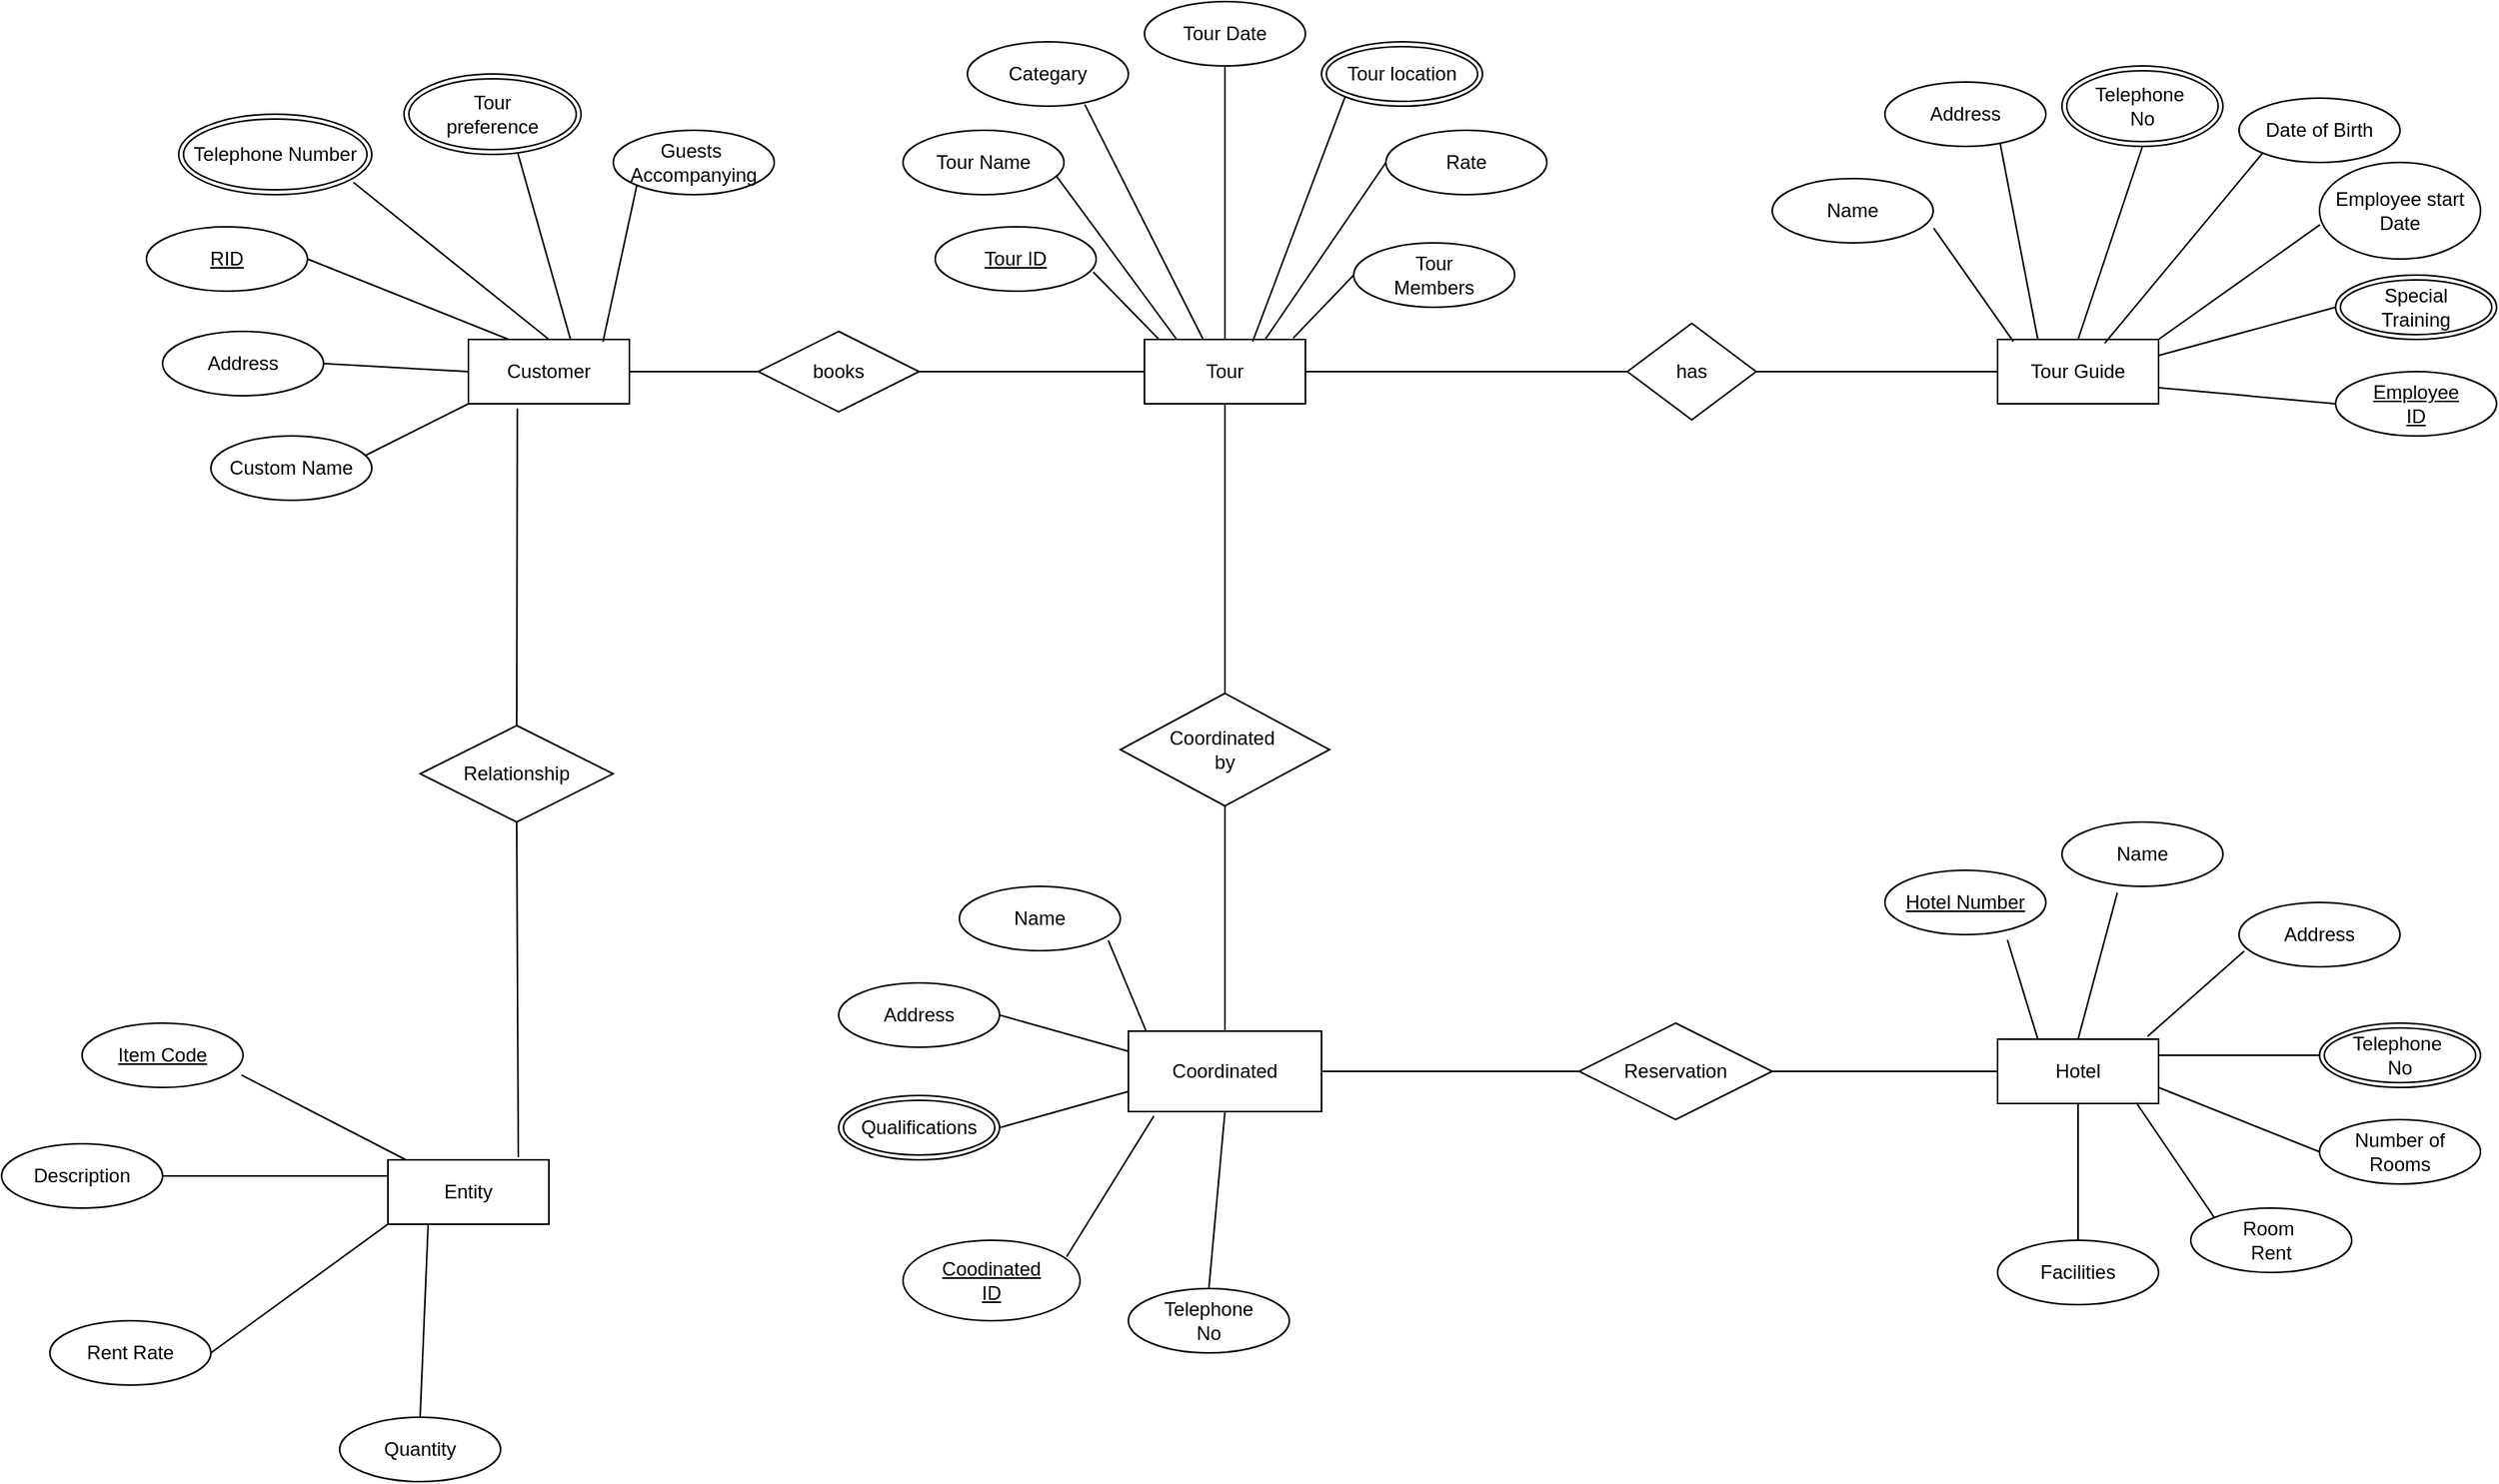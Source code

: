   <mxfile version="21.5.1" type="device">
  <diagram name="Page-1" id="h5PunXjZaPNg4EWJ0orw">
    <mxGraphModel dx="1493" dy="1028" grid="1" gridSize="10" guides="1" tooltips="1" connect="1" arrows="1" fold="1" page="0" pageScale="1" pageWidth="850" pageHeight="1100" math="0" shadow="0">
      <root>
        <mxCell id="0" />
        <mxCell id="1" parent="0" />
        <mxCell id="2hTF833SGySal_HpmzoN-1" value="Customer" style="whiteSpace=wrap;html=1;align=center;" vertex="1" parent="1">
          <mxGeometry x="160" y="190" width="100" height="40" as="geometry" />
        </mxCell>
        <mxCell id="2hTF833SGySal_HpmzoN-11" value="" style="endArrow=none;html=1;rounded=0;entryX=0.5;entryY=0;entryDx=0;entryDy=0;exitX=0.905;exitY=0.848;exitDx=0;exitDy=0;exitPerimeter=0;" edge="1" parent="1" source="2hTF833SGySal_HpmzoN-130" target="2hTF833SGySal_HpmzoN-1">
          <mxGeometry relative="1" as="geometry">
            <mxPoint x="100" y="100" as="sourcePoint" />
            <mxPoint x="480" y="310" as="targetPoint" />
          </mxGeometry>
        </mxCell>
        <mxCell id="2hTF833SGySal_HpmzoN-12" value="" style="endArrow=none;html=1;rounded=0;exitX=1;exitY=0.5;exitDx=0;exitDy=0;entryX=0;entryY=0.5;entryDx=0;entryDy=0;" edge="1" parent="1" source="2hTF833SGySal_HpmzoN-53" target="2hTF833SGySal_HpmzoN-1">
          <mxGeometry relative="1" as="geometry">
            <mxPoint x="102.7" y="206.92" as="sourcePoint" />
            <mxPoint x="310" y="350" as="targetPoint" />
          </mxGeometry>
        </mxCell>
        <mxCell id="2hTF833SGySal_HpmzoN-13" value="" style="endArrow=none;html=1;rounded=0;exitX=1;exitY=0.5;exitDx=0;exitDy=0;entryX=0.25;entryY=0;entryDx=0;entryDy=0;" edge="1" parent="1" source="2hTF833SGySal_HpmzoN-55" target="2hTF833SGySal_HpmzoN-1">
          <mxGeometry relative="1" as="geometry">
            <mxPoint x="110.0" y="150" as="sourcePoint" />
            <mxPoint x="480" y="310" as="targetPoint" />
          </mxGeometry>
        </mxCell>
        <mxCell id="2hTF833SGySal_HpmzoN-14" value="" style="endArrow=none;html=1;rounded=0;entryX=0;entryY=1;entryDx=0;entryDy=0;exitX=0.945;exitY=0.322;exitDx=0;exitDy=0;exitPerimeter=0;" edge="1" parent="1" source="2hTF833SGySal_HpmzoN-54" target="2hTF833SGySal_HpmzoN-1">
          <mxGeometry relative="1" as="geometry">
            <mxPoint x="100" y="260" as="sourcePoint" />
            <mxPoint x="480" y="310" as="targetPoint" />
          </mxGeometry>
        </mxCell>
        <mxCell id="2hTF833SGySal_HpmzoN-16" value="" style="endArrow=none;html=1;rounded=0;entryX=0.636;entryY=0.014;entryDx=0;entryDy=0;entryPerimeter=0;exitX=0.638;exitY=0.948;exitDx=0;exitDy=0;exitPerimeter=0;" edge="1" parent="1" source="2hTF833SGySal_HpmzoN-129" target="2hTF833SGySal_HpmzoN-1">
          <mxGeometry relative="1" as="geometry">
            <mxPoint x="190" y="80" as="sourcePoint" />
            <mxPoint x="420" y="390" as="targetPoint" />
          </mxGeometry>
        </mxCell>
        <mxCell id="2hTF833SGySal_HpmzoN-17" value="Guests&amp;nbsp;&lt;br&gt;Accompanying" style="ellipse;whiteSpace=wrap;html=1;align=center;" vertex="1" parent="1">
          <mxGeometry x="250" y="60" width="100" height="40" as="geometry" />
        </mxCell>
        <mxCell id="2hTF833SGySal_HpmzoN-18" value="" style="endArrow=none;html=1;rounded=0;exitX=0.836;exitY=0.036;exitDx=0;exitDy=0;exitPerimeter=0;entryX=0;entryY=1;entryDx=0;entryDy=0;" edge="1" parent="1" source="2hTF833SGySal_HpmzoN-1" target="2hTF833SGySal_HpmzoN-17">
          <mxGeometry relative="1" as="geometry">
            <mxPoint x="280" y="220" as="sourcePoint" />
            <mxPoint x="440" y="220" as="targetPoint" />
          </mxGeometry>
        </mxCell>
        <mxCell id="2hTF833SGySal_HpmzoN-19" value="books" style="shape=rhombus;perimeter=rhombusPerimeter;whiteSpace=wrap;html=1;align=center;" vertex="1" parent="1">
          <mxGeometry x="340" y="185" width="100" height="50" as="geometry" />
        </mxCell>
        <mxCell id="2hTF833SGySal_HpmzoN-21" value="" style="endArrow=none;html=1;rounded=0;exitX=1;exitY=0.5;exitDx=0;exitDy=0;" edge="1" parent="1" source="2hTF833SGySal_HpmzoN-1" target="2hTF833SGySal_HpmzoN-19">
          <mxGeometry relative="1" as="geometry">
            <mxPoint x="320" y="310" as="sourcePoint" />
            <mxPoint x="480" y="310" as="targetPoint" />
          </mxGeometry>
        </mxCell>
        <mxCell id="2hTF833SGySal_HpmzoN-22" value="Tour" style="whiteSpace=wrap;html=1;align=center;" vertex="1" parent="1">
          <mxGeometry x="580" y="190" width="100" height="40" as="geometry" />
        </mxCell>
        <mxCell id="2hTF833SGySal_HpmzoN-23" value="" style="endArrow=none;html=1;rounded=0;exitX=1;exitY=0.5;exitDx=0;exitDy=0;entryX=0;entryY=0.5;entryDx=0;entryDy=0;" edge="1" parent="1" source="2hTF833SGySal_HpmzoN-19" target="2hTF833SGySal_HpmzoN-22">
          <mxGeometry relative="1" as="geometry">
            <mxPoint x="410" y="310" as="sourcePoint" />
            <mxPoint x="550" y="260" as="targetPoint" />
          </mxGeometry>
        </mxCell>
        <mxCell id="2hTF833SGySal_HpmzoN-38" value="has" style="shape=rhombus;perimeter=rhombusPerimeter;whiteSpace=wrap;html=1;align=center;" vertex="1" parent="1">
          <mxGeometry x="880" y="180" width="80" height="60" as="geometry" />
        </mxCell>
        <mxCell id="2hTF833SGySal_HpmzoN-39" value="" style="endArrow=none;html=1;rounded=0;entryX=0;entryY=0.5;entryDx=0;entryDy=0;exitX=1;exitY=0.5;exitDx=0;exitDy=0;" edge="1" parent="1" source="2hTF833SGySal_HpmzoN-22" target="2hTF833SGySal_HpmzoN-38">
          <mxGeometry relative="1" as="geometry">
            <mxPoint x="700" y="260" as="sourcePoint" />
            <mxPoint x="570" y="420" as="targetPoint" />
          </mxGeometry>
        </mxCell>
        <mxCell id="2hTF833SGySal_HpmzoN-40" value="Tour Guide" style="whiteSpace=wrap;html=1;align=center;" vertex="1" parent="1">
          <mxGeometry x="1110" y="190" width="100" height="40" as="geometry" />
        </mxCell>
        <mxCell id="2hTF833SGySal_HpmzoN-41" value="" style="endArrow=none;html=1;rounded=0;exitX=1;exitY=0.5;exitDx=0;exitDy=0;entryX=0;entryY=0.5;entryDx=0;entryDy=0;" edge="1" parent="1" source="2hTF833SGySal_HpmzoN-38" target="2hTF833SGySal_HpmzoN-40">
          <mxGeometry relative="1" as="geometry">
            <mxPoint x="310" y="390" as="sourcePoint" />
            <mxPoint x="470" y="390" as="targetPoint" />
          </mxGeometry>
        </mxCell>
        <mxCell id="2hTF833SGySal_HpmzoN-42" value="" style="endArrow=none;html=1;rounded=0;exitX=0.003;exitY=0.645;exitDx=0;exitDy=0;entryX=1;entryY=0;entryDx=0;entryDy=0;exitPerimeter=0;" edge="1" parent="1" source="2hTF833SGySal_HpmzoN-63" target="2hTF833SGySal_HpmzoN-40">
          <mxGeometry relative="1" as="geometry">
            <mxPoint x="1305.0" y="125" as="sourcePoint" />
            <mxPoint x="1140" y="290" as="targetPoint" />
          </mxGeometry>
        </mxCell>
        <mxCell id="2hTF833SGySal_HpmzoN-43" value="" style="endArrow=none;html=1;rounded=0;exitX=0;exitY=1;exitDx=0;exitDy=0;entryX=0.666;entryY=0.059;entryDx=0;entryDy=0;entryPerimeter=0;" edge="1" parent="1" source="2hTF833SGySal_HpmzoN-64" target="2hTF833SGySal_HpmzoN-40">
          <mxGeometry relative="1" as="geometry">
            <mxPoint x="1267.2" y="77.64" as="sourcePoint" />
            <mxPoint x="1140" y="290" as="targetPoint" />
          </mxGeometry>
        </mxCell>
        <mxCell id="2hTF833SGySal_HpmzoN-44" value="" style="endArrow=none;html=1;rounded=0;exitX=0.5;exitY=1;exitDx=0;exitDy=0;entryX=0.5;entryY=0;entryDx=0;entryDy=0;" edge="1" parent="1" source="2hTF833SGySal_HpmzoN-65" target="2hTF833SGySal_HpmzoN-40">
          <mxGeometry relative="1" as="geometry">
            <mxPoint x="1191.4" y="61.84" as="sourcePoint" />
            <mxPoint x="1140" y="290" as="targetPoint" />
          </mxGeometry>
        </mxCell>
        <mxCell id="2hTF833SGySal_HpmzoN-45" value="" style="endArrow=none;html=1;rounded=0;exitX=0.714;exitY=0.928;exitDx=0;exitDy=0;exitPerimeter=0;entryX=0.25;entryY=0;entryDx=0;entryDy=0;" edge="1" parent="1" source="2hTF833SGySal_HpmzoN-66" target="2hTF833SGySal_HpmzoN-40">
          <mxGeometry relative="1" as="geometry">
            <mxPoint x="1112.4" y="73.44" as="sourcePoint" />
            <mxPoint x="1140" y="290" as="targetPoint" />
          </mxGeometry>
        </mxCell>
        <mxCell id="2hTF833SGySal_HpmzoN-46" value="" style="endArrow=none;html=1;rounded=0;exitX=1.003;exitY=0.77;exitDx=0;exitDy=0;entryX=0.098;entryY=0.033;entryDx=0;entryDy=0;entryPerimeter=0;exitPerimeter=0;" edge="1" parent="1" source="2hTF833SGySal_HpmzoN-67" target="2hTF833SGySal_HpmzoN-40">
          <mxGeometry relative="1" as="geometry">
            <mxPoint x="1075.168" y="114.217" as="sourcePoint" />
            <mxPoint x="1140" y="290" as="targetPoint" />
          </mxGeometry>
        </mxCell>
        <mxCell id="2hTF833SGySal_HpmzoN-47" value="" style="endArrow=none;html=1;rounded=0;exitX=0;exitY=0.5;exitDx=0;exitDy=0;entryX=1;entryY=0.75;entryDx=0;entryDy=0;" edge="1" parent="1" source="2hTF833SGySal_HpmzoN-69" target="2hTF833SGySal_HpmzoN-40">
          <mxGeometry relative="1" as="geometry">
            <mxPoint x="1290" y="230" as="sourcePoint" />
            <mxPoint x="1140" y="290" as="targetPoint" />
          </mxGeometry>
        </mxCell>
        <mxCell id="2hTF833SGySal_HpmzoN-48" value="" style="endArrow=none;html=1;rounded=0;exitX=0;exitY=0.5;exitDx=0;exitDy=0;entryX=1;entryY=0.25;entryDx=0;entryDy=0;" edge="1" parent="1" source="2hTF833SGySal_HpmzoN-62" target="2hTF833SGySal_HpmzoN-40">
          <mxGeometry relative="1" as="geometry">
            <mxPoint x="1300.0" y="180" as="sourcePoint" />
            <mxPoint x="1140" y="290" as="targetPoint" />
          </mxGeometry>
        </mxCell>
        <mxCell id="2hTF833SGySal_HpmzoN-53" value="Address" style="ellipse;whiteSpace=wrap;html=1;align=center;" vertex="1" parent="1">
          <mxGeometry x="-30" y="185" width="100" height="40" as="geometry" />
        </mxCell>
        <mxCell id="2hTF833SGySal_HpmzoN-54" value="Custom Name" style="ellipse;whiteSpace=wrap;html=1;align=center;" vertex="1" parent="1">
          <mxGeometry y="250" width="100" height="40" as="geometry" />
        </mxCell>
        <mxCell id="2hTF833SGySal_HpmzoN-55" value="&lt;u&gt;RID&lt;/u&gt;" style="ellipse;whiteSpace=wrap;html=1;align=center;fontStyle=4;" vertex="1" parent="1">
          <mxGeometry x="-40" y="120" width="100" height="40" as="geometry" />
        </mxCell>
        <mxCell id="2hTF833SGySal_HpmzoN-56" value="Tour Name" style="ellipse;whiteSpace=wrap;html=1;align=center;" vertex="1" parent="1">
          <mxGeometry x="430" y="60" width="100" height="40" as="geometry" />
        </mxCell>
        <mxCell id="2hTF833SGySal_HpmzoN-59" value="Tour Date" style="ellipse;whiteSpace=wrap;html=1;align=center;" vertex="1" parent="1">
          <mxGeometry x="580" y="-20" width="100" height="40" as="geometry" />
        </mxCell>
        <mxCell id="2hTF833SGySal_HpmzoN-60" value="Categary" style="ellipse;whiteSpace=wrap;html=1;align=center;" vertex="1" parent="1">
          <mxGeometry x="470" y="5" width="100" height="40" as="geometry" />
        </mxCell>
        <mxCell id="2hTF833SGySal_HpmzoN-61" value="Tour ID" style="ellipse;whiteSpace=wrap;html=1;align=center;fontStyle=4;" vertex="1" parent="1">
          <mxGeometry x="450" y="120" width="100" height="40" as="geometry" />
        </mxCell>
        <mxCell id="2hTF833SGySal_HpmzoN-62" value="Special&lt;br&gt;Training" style="ellipse;shape=doubleEllipse;margin=3;whiteSpace=wrap;html=1;align=center;" vertex="1" parent="1">
          <mxGeometry x="1320" y="150" width="100" height="40" as="geometry" />
        </mxCell>
        <mxCell id="2hTF833SGySal_HpmzoN-63" value="Employee start&lt;br&gt;Date" style="ellipse;whiteSpace=wrap;html=1;align=center;" vertex="1" parent="1">
          <mxGeometry x="1310" y="80" width="100" height="60" as="geometry" />
        </mxCell>
        <mxCell id="2hTF833SGySal_HpmzoN-64" value="Date of Birth" style="ellipse;whiteSpace=wrap;html=1;align=center;" vertex="1" parent="1">
          <mxGeometry x="1260" y="40" width="100" height="40" as="geometry" />
        </mxCell>
        <mxCell id="2hTF833SGySal_HpmzoN-65" value="Telephone&amp;nbsp;&lt;br&gt;No" style="ellipse;shape=doubleEllipse;margin=3;whiteSpace=wrap;html=1;align=center;" vertex="1" parent="1">
          <mxGeometry x="1150" y="20" width="100" height="50" as="geometry" />
        </mxCell>
        <mxCell id="2hTF833SGySal_HpmzoN-66" value="Address" style="ellipse;whiteSpace=wrap;html=1;align=center;" vertex="1" parent="1">
          <mxGeometry x="1040" y="30" width="100" height="40" as="geometry" />
        </mxCell>
        <mxCell id="2hTF833SGySal_HpmzoN-67" value="Name" style="ellipse;whiteSpace=wrap;html=1;align=center;" vertex="1" parent="1">
          <mxGeometry x="970" y="90" width="100" height="40" as="geometry" />
        </mxCell>
        <mxCell id="2hTF833SGySal_HpmzoN-69" value="Employee&lt;br&gt;ID" style="ellipse;whiteSpace=wrap;html=1;align=center;fontStyle=4;" vertex="1" parent="1">
          <mxGeometry x="1320" y="210" width="100" height="40" as="geometry" />
        </mxCell>
        <mxCell id="2hTF833SGySal_HpmzoN-70" value="Rate" style="ellipse;whiteSpace=wrap;html=1;align=center;" vertex="1" parent="1">
          <mxGeometry x="730" y="60" width="100" height="40" as="geometry" />
        </mxCell>
        <mxCell id="2hTF833SGySal_HpmzoN-71" value="Tour location" style="ellipse;shape=doubleEllipse;margin=3;whiteSpace=wrap;html=1;align=center;" vertex="1" parent="1">
          <mxGeometry x="690" y="5" width="100" height="40" as="geometry" />
        </mxCell>
        <mxCell id="2hTF833SGySal_HpmzoN-72" value="Tour&lt;br&gt;Members" style="ellipse;whiteSpace=wrap;html=1;align=center;" vertex="1" parent="1">
          <mxGeometry x="710" y="130" width="100" height="40" as="geometry" />
        </mxCell>
        <mxCell id="2hTF833SGySal_HpmzoN-73" value="" style="endArrow=none;html=1;rounded=0;entryX=0.672;entryY=0.033;entryDx=0;entryDy=0;entryPerimeter=0;exitX=0;exitY=1;exitDx=0;exitDy=0;" edge="1" parent="1" source="2hTF833SGySal_HpmzoN-71" target="2hTF833SGySal_HpmzoN-22">
          <mxGeometry relative="1" as="geometry">
            <mxPoint x="690" y="60" as="sourcePoint" />
            <mxPoint x="770" y="240" as="targetPoint" />
          </mxGeometry>
        </mxCell>
        <mxCell id="2hTF833SGySal_HpmzoN-74" value="" style="endArrow=none;html=1;rounded=0;exitX=0.5;exitY=1;exitDx=0;exitDy=0;entryX=0.5;entryY=0;entryDx=0;entryDy=0;" edge="1" parent="1" source="2hTF833SGySal_HpmzoN-59" target="2hTF833SGySal_HpmzoN-22">
          <mxGeometry relative="1" as="geometry">
            <mxPoint x="610" y="240" as="sourcePoint" />
            <mxPoint x="630" y="180" as="targetPoint" />
          </mxGeometry>
        </mxCell>
        <mxCell id="2hTF833SGySal_HpmzoN-75" value="" style="endArrow=none;html=1;rounded=0;exitX=0.729;exitY=0.974;exitDx=0;exitDy=0;exitPerimeter=0;entryX=0.366;entryY=0.007;entryDx=0;entryDy=0;entryPerimeter=0;" edge="1" parent="1" source="2hTF833SGySal_HpmzoN-60" target="2hTF833SGySal_HpmzoN-22">
          <mxGeometry relative="1" as="geometry">
            <mxPoint x="610" y="240" as="sourcePoint" />
            <mxPoint x="770" y="240" as="targetPoint" />
          </mxGeometry>
        </mxCell>
        <mxCell id="2hTF833SGySal_HpmzoN-76" value="" style="endArrow=none;html=1;rounded=0;exitX=0.951;exitY=0.704;exitDx=0;exitDy=0;exitPerimeter=0;" edge="1" parent="1" source="2hTF833SGySal_HpmzoN-56">
          <mxGeometry relative="1" as="geometry">
            <mxPoint x="610" y="240" as="sourcePoint" />
            <mxPoint x="600" y="190" as="targetPoint" />
          </mxGeometry>
        </mxCell>
        <mxCell id="2hTF833SGySal_HpmzoN-77" value="" style="endArrow=none;html=1;rounded=0;exitX=0.982;exitY=0.704;exitDx=0;exitDy=0;exitPerimeter=0;entryX=0.093;entryY=0.007;entryDx=0;entryDy=0;entryPerimeter=0;" edge="1" parent="1" source="2hTF833SGySal_HpmzoN-61" target="2hTF833SGySal_HpmzoN-22">
          <mxGeometry relative="1" as="geometry">
            <mxPoint x="610" y="240" as="sourcePoint" />
            <mxPoint x="770" y="240" as="targetPoint" />
          </mxGeometry>
        </mxCell>
        <mxCell id="2hTF833SGySal_HpmzoN-78" value="" style="endArrow=none;html=1;rounded=0;exitX=0;exitY=0.5;exitDx=0;exitDy=0;entryX=0.924;entryY=-0.02;entryDx=0;entryDy=0;entryPerimeter=0;" edge="1" parent="1" source="2hTF833SGySal_HpmzoN-72" target="2hTF833SGySal_HpmzoN-22">
          <mxGeometry relative="1" as="geometry">
            <mxPoint x="700" y="160" as="sourcePoint" />
            <mxPoint x="770" y="240" as="targetPoint" />
          </mxGeometry>
        </mxCell>
        <mxCell id="2hTF833SGySal_HpmzoN-79" value="" style="endArrow=none;html=1;rounded=0;exitX=0;exitY=0.5;exitDx=0;exitDy=0;entryX=0.75;entryY=0;entryDx=0;entryDy=0;" edge="1" parent="1" source="2hTF833SGySal_HpmzoN-70" target="2hTF833SGySal_HpmzoN-22">
          <mxGeometry relative="1" as="geometry">
            <mxPoint x="610" y="240" as="sourcePoint" />
            <mxPoint x="770" y="240" as="targetPoint" />
          </mxGeometry>
        </mxCell>
        <mxCell id="2hTF833SGySal_HpmzoN-80" value="Coordinated&amp;nbsp;&lt;br&gt;by" style="shape=rhombus;perimeter=rhombusPerimeter;whiteSpace=wrap;html=1;align=center;" vertex="1" parent="1">
          <mxGeometry x="565" y="410" width="130" height="70" as="geometry" />
        </mxCell>
        <mxCell id="2hTF833SGySal_HpmzoN-81" value="" style="endArrow=none;html=1;rounded=0;exitX=0.5;exitY=1;exitDx=0;exitDy=0;entryX=0.5;entryY=0;entryDx=0;entryDy=0;" edge="1" parent="1" source="2hTF833SGySal_HpmzoN-22" target="2hTF833SGySal_HpmzoN-80">
          <mxGeometry relative="1" as="geometry">
            <mxPoint x="610" y="340" as="sourcePoint" />
            <mxPoint x="770" y="340" as="targetPoint" />
          </mxGeometry>
        </mxCell>
        <mxCell id="2hTF833SGySal_HpmzoN-82" value="Coordinated" style="whiteSpace=wrap;html=1;align=center;" vertex="1" parent="1">
          <mxGeometry x="570" y="620" width="120" height="50" as="geometry" />
        </mxCell>
        <mxCell id="2hTF833SGySal_HpmzoN-84" value="" style="endArrow=none;html=1;rounded=0;exitX=0.5;exitY=1;exitDx=0;exitDy=0;entryX=0.5;entryY=0;entryDx=0;entryDy=0;" edge="1" parent="1" source="2hTF833SGySal_HpmzoN-80" target="2hTF833SGySal_HpmzoN-82">
          <mxGeometry relative="1" as="geometry">
            <mxPoint x="630" y="490" as="sourcePoint" />
            <mxPoint x="770" y="760" as="targetPoint" />
          </mxGeometry>
        </mxCell>
        <mxCell id="2hTF833SGySal_HpmzoN-86" value="Address" style="ellipse;whiteSpace=wrap;html=1;align=center;" vertex="1" parent="1">
          <mxGeometry x="390" y="590" width="100" height="40" as="geometry" />
        </mxCell>
        <mxCell id="2hTF833SGySal_HpmzoN-87" value="Name" style="ellipse;whiteSpace=wrap;html=1;align=center;" vertex="1" parent="1">
          <mxGeometry x="465" y="530" width="100" height="40" as="geometry" />
        </mxCell>
        <mxCell id="2hTF833SGySal_HpmzoN-88" value="Coodinated &lt;br&gt;ID" style="ellipse;whiteSpace=wrap;html=1;align=center;fontStyle=4;" vertex="1" parent="1">
          <mxGeometry x="430" y="750" width="110" height="50" as="geometry" />
        </mxCell>
        <mxCell id="2hTF833SGySal_HpmzoN-89" value="Telephone&lt;br&gt;No" style="ellipse;whiteSpace=wrap;html=1;align=center;" vertex="1" parent="1">
          <mxGeometry x="570" y="780" width="100" height="40" as="geometry" />
        </mxCell>
        <mxCell id="2hTF833SGySal_HpmzoN-90" value="Qualifications" style="ellipse;shape=doubleEllipse;margin=3;whiteSpace=wrap;html=1;align=center;" vertex="1" parent="1">
          <mxGeometry x="390" y="660" width="100" height="40" as="geometry" />
        </mxCell>
        <mxCell id="2hTF833SGySal_HpmzoN-92" value="" style="endArrow=none;html=1;rounded=0;exitX=1;exitY=0.5;exitDx=0;exitDy=0;entryX=0;entryY=0.25;entryDx=0;entryDy=0;" edge="1" parent="1" source="2hTF833SGySal_HpmzoN-86" target="2hTF833SGySal_HpmzoN-82">
          <mxGeometry relative="1" as="geometry">
            <mxPoint x="590" y="790" as="sourcePoint" />
            <mxPoint x="750" y="790" as="targetPoint" />
          </mxGeometry>
        </mxCell>
        <mxCell id="2hTF833SGySal_HpmzoN-93" value="" style="endArrow=none;html=1;rounded=0;exitX=0.925;exitY=0.84;exitDx=0;exitDy=0;entryX=0.09;entryY=-0.012;entryDx=0;entryDy=0;entryPerimeter=0;exitPerimeter=0;" edge="1" parent="1" source="2hTF833SGySal_HpmzoN-87" target="2hTF833SGySal_HpmzoN-82">
          <mxGeometry relative="1" as="geometry">
            <mxPoint x="590" y="790" as="sourcePoint" />
            <mxPoint x="750" y="790" as="targetPoint" />
          </mxGeometry>
        </mxCell>
        <mxCell id="2hTF833SGySal_HpmzoN-94" value="" style="endArrow=none;html=1;rounded=0;exitX=0.924;exitY=0.205;exitDx=0;exitDy=0;exitPerimeter=0;entryX=0.132;entryY=1.055;entryDx=0;entryDy=0;entryPerimeter=0;" edge="1" parent="1" source="2hTF833SGySal_HpmzoN-88" target="2hTF833SGySal_HpmzoN-82">
          <mxGeometry relative="1" as="geometry">
            <mxPoint x="590" y="790" as="sourcePoint" />
            <mxPoint x="750" y="790" as="targetPoint" />
          </mxGeometry>
        </mxCell>
        <mxCell id="2hTF833SGySal_HpmzoN-95" value="" style="endArrow=none;html=1;rounded=0;exitX=0;exitY=0.75;exitDx=0;exitDy=0;" edge="1" parent="1" source="2hTF833SGySal_HpmzoN-82">
          <mxGeometry relative="1" as="geometry">
            <mxPoint x="590" y="790" as="sourcePoint" />
            <mxPoint x="490" y="680" as="targetPoint" />
          </mxGeometry>
        </mxCell>
        <mxCell id="2hTF833SGySal_HpmzoN-96" value="" style="endArrow=none;html=1;rounded=0;exitX=0.5;exitY=0;exitDx=0;exitDy=0;entryX=0.5;entryY=1;entryDx=0;entryDy=0;" edge="1" parent="1" source="2hTF833SGySal_HpmzoN-89" target="2hTF833SGySal_HpmzoN-82">
          <mxGeometry relative="1" as="geometry">
            <mxPoint x="590" y="790" as="sourcePoint" />
            <mxPoint x="750" y="790" as="targetPoint" />
          </mxGeometry>
        </mxCell>
        <mxCell id="2hTF833SGySal_HpmzoN-97" value="Reservation" style="shape=rhombus;perimeter=rhombusPerimeter;whiteSpace=wrap;html=1;align=center;" vertex="1" parent="1">
          <mxGeometry x="850" y="615" width="120" height="60" as="geometry" />
        </mxCell>
        <mxCell id="2hTF833SGySal_HpmzoN-98" value="" style="endArrow=none;html=1;rounded=0;exitX=1;exitY=0.5;exitDx=0;exitDy=0;entryX=0;entryY=0.5;entryDx=0;entryDy=0;" edge="1" parent="1" source="2hTF833SGySal_HpmzoN-82" target="2hTF833SGySal_HpmzoN-97">
          <mxGeometry relative="1" as="geometry">
            <mxPoint x="570" y="690" as="sourcePoint" />
            <mxPoint x="730" y="690" as="targetPoint" />
          </mxGeometry>
        </mxCell>
        <mxCell id="2hTF833SGySal_HpmzoN-99" value="Hotel" style="whiteSpace=wrap;html=1;align=center;" vertex="1" parent="1">
          <mxGeometry x="1110" y="625" width="100" height="40" as="geometry" />
        </mxCell>
        <mxCell id="2hTF833SGySal_HpmzoN-100" value="" style="endArrow=none;html=1;rounded=0;exitX=1;exitY=0.5;exitDx=0;exitDy=0;entryX=0;entryY=0.5;entryDx=0;entryDy=0;" edge="1" parent="1" source="2hTF833SGySal_HpmzoN-97" target="2hTF833SGySal_HpmzoN-99">
          <mxGeometry relative="1" as="geometry">
            <mxPoint x="900" y="690" as="sourcePoint" />
            <mxPoint x="1060" y="690" as="targetPoint" />
          </mxGeometry>
        </mxCell>
        <mxCell id="2hTF833SGySal_HpmzoN-102" value="Hotel Number" style="ellipse;whiteSpace=wrap;html=1;align=center;fontStyle=4;" vertex="1" parent="1">
          <mxGeometry x="1040" y="520" width="100" height="40" as="geometry" />
        </mxCell>
        <mxCell id="2hTF833SGySal_HpmzoN-103" value="Name" style="ellipse;whiteSpace=wrap;html=1;align=center;" vertex="1" parent="1">
          <mxGeometry x="1150" y="490" width="100" height="40" as="geometry" />
        </mxCell>
        <mxCell id="2hTF833SGySal_HpmzoN-104" value="Address" style="ellipse;whiteSpace=wrap;html=1;align=center;" vertex="1" parent="1">
          <mxGeometry x="1260" y="540" width="100" height="40" as="geometry" />
        </mxCell>
        <mxCell id="2hTF833SGySal_HpmzoN-105" value="Telephone&amp;nbsp;&lt;br&gt;No" style="ellipse;shape=doubleEllipse;margin=3;whiteSpace=wrap;html=1;align=center;" vertex="1" parent="1">
          <mxGeometry x="1310" y="615" width="100" height="40" as="geometry" />
        </mxCell>
        <mxCell id="2hTF833SGySal_HpmzoN-106" value="Number of&lt;br&gt;Rooms" style="ellipse;whiteSpace=wrap;html=1;align=center;" vertex="1" parent="1">
          <mxGeometry x="1310" y="675" width="100" height="40" as="geometry" />
        </mxCell>
        <mxCell id="2hTF833SGySal_HpmzoN-107" value="Room&amp;nbsp;&lt;br&gt;Rent" style="ellipse;whiteSpace=wrap;html=1;align=center;" vertex="1" parent="1">
          <mxGeometry x="1230" y="730" width="100" height="40" as="geometry" />
        </mxCell>
        <mxCell id="2hTF833SGySal_HpmzoN-108" value="Facilities&lt;br&gt;" style="ellipse;whiteSpace=wrap;html=1;align=center;" vertex="1" parent="1">
          <mxGeometry x="1110" y="750" width="100" height="40" as="geometry" />
        </mxCell>
        <mxCell id="2hTF833SGySal_HpmzoN-109" value="" style="endArrow=none;html=1;rounded=0;exitX=0.5;exitY=0;exitDx=0;exitDy=0;entryX=0.5;entryY=1;entryDx=0;entryDy=0;" edge="1" parent="1" source="2hTF833SGySal_HpmzoN-108" target="2hTF833SGySal_HpmzoN-99">
          <mxGeometry relative="1" as="geometry">
            <mxPoint x="1020" y="690" as="sourcePoint" />
            <mxPoint x="1180" y="690" as="targetPoint" />
          </mxGeometry>
        </mxCell>
        <mxCell id="2hTF833SGySal_HpmzoN-110" value="" style="endArrow=none;html=1;rounded=0;entryX=0;entryY=0;entryDx=0;entryDy=0;exitX=0.861;exitY=0.985;exitDx=0;exitDy=0;exitPerimeter=0;" edge="1" parent="1" source="2hTF833SGySal_HpmzoN-99" target="2hTF833SGySal_HpmzoN-107">
          <mxGeometry relative="1" as="geometry">
            <mxPoint x="1020" y="690" as="sourcePoint" />
            <mxPoint x="1180" y="690" as="targetPoint" />
          </mxGeometry>
        </mxCell>
        <mxCell id="2hTF833SGySal_HpmzoN-111" value="" style="endArrow=none;html=1;rounded=0;exitX=0;exitY=0.5;exitDx=0;exitDy=0;entryX=1;entryY=0.75;entryDx=0;entryDy=0;" edge="1" parent="1" source="2hTF833SGySal_HpmzoN-106" target="2hTF833SGySal_HpmzoN-99">
          <mxGeometry relative="1" as="geometry">
            <mxPoint x="1020" y="690" as="sourcePoint" />
            <mxPoint x="1180" y="690" as="targetPoint" />
          </mxGeometry>
        </mxCell>
        <mxCell id="2hTF833SGySal_HpmzoN-112" value="" style="endArrow=none;html=1;rounded=0;exitX=0;exitY=0.5;exitDx=0;exitDy=0;entryX=1;entryY=0.25;entryDx=0;entryDy=0;" edge="1" parent="1" source="2hTF833SGySal_HpmzoN-105" target="2hTF833SGySal_HpmzoN-99">
          <mxGeometry relative="1" as="geometry">
            <mxPoint x="1020" y="690" as="sourcePoint" />
            <mxPoint x="1180" y="690" as="targetPoint" />
          </mxGeometry>
        </mxCell>
        <mxCell id="2hTF833SGySal_HpmzoN-113" value="" style="endArrow=none;html=1;rounded=0;exitX=0.032;exitY=0.757;exitDx=0;exitDy=0;exitPerimeter=0;entryX=0.932;entryY=-0.044;entryDx=0;entryDy=0;entryPerimeter=0;" edge="1" parent="1" source="2hTF833SGySal_HpmzoN-104" target="2hTF833SGySal_HpmzoN-99">
          <mxGeometry relative="1" as="geometry">
            <mxPoint x="1020" y="690" as="sourcePoint" />
            <mxPoint x="1180" y="690" as="targetPoint" />
          </mxGeometry>
        </mxCell>
        <mxCell id="2hTF833SGySal_HpmzoN-114" value="" style="endArrow=none;html=1;rounded=0;exitX=0.344;exitY=1.096;exitDx=0;exitDy=0;exitPerimeter=0;entryX=0.5;entryY=0;entryDx=0;entryDy=0;" edge="1" parent="1" source="2hTF833SGySal_HpmzoN-103" target="2hTF833SGySal_HpmzoN-99">
          <mxGeometry relative="1" as="geometry">
            <mxPoint x="1020" y="690" as="sourcePoint" />
            <mxPoint x="1180" y="690" as="targetPoint" />
          </mxGeometry>
        </mxCell>
        <mxCell id="2hTF833SGySal_HpmzoN-115" value="" style="endArrow=none;html=1;rounded=0;exitX=0.761;exitY=1.081;exitDx=0;exitDy=0;exitPerimeter=0;entryX=0.25;entryY=0;entryDx=0;entryDy=0;" edge="1" parent="1" source="2hTF833SGySal_HpmzoN-102" target="2hTF833SGySal_HpmzoN-99">
          <mxGeometry relative="1" as="geometry">
            <mxPoint x="1020" y="690" as="sourcePoint" />
            <mxPoint x="1180" y="690" as="targetPoint" />
          </mxGeometry>
        </mxCell>
        <mxCell id="2hTF833SGySal_HpmzoN-117" value="Relationship" style="shape=rhombus;perimeter=rhombusPerimeter;whiteSpace=wrap;html=1;align=center;" vertex="1" parent="1">
          <mxGeometry x="130" y="430" width="120" height="60" as="geometry" />
        </mxCell>
        <mxCell id="2hTF833SGySal_HpmzoN-118" value="" style="endArrow=none;html=1;rounded=0;entryX=0.5;entryY=0;entryDx=0;entryDy=0;exitX=0.304;exitY=1.071;exitDx=0;exitDy=0;exitPerimeter=0;" edge="1" parent="1" source="2hTF833SGySal_HpmzoN-1" target="2hTF833SGySal_HpmzoN-117">
          <mxGeometry relative="1" as="geometry">
            <mxPoint x="190" y="240" as="sourcePoint" />
            <mxPoint x="700" y="460" as="targetPoint" />
          </mxGeometry>
        </mxCell>
        <mxCell id="2hTF833SGySal_HpmzoN-119" value="Entity" style="whiteSpace=wrap;html=1;align=center;" vertex="1" parent="1">
          <mxGeometry x="110" y="700" width="100" height="40" as="geometry" />
        </mxCell>
        <mxCell id="2hTF833SGySal_HpmzoN-120" value="" style="endArrow=none;html=1;rounded=0;exitX=0.5;exitY=1;exitDx=0;exitDy=0;entryX=0.81;entryY=-0.042;entryDx=0;entryDy=0;entryPerimeter=0;" edge="1" parent="1" source="2hTF833SGySal_HpmzoN-117" target="2hTF833SGySal_HpmzoN-119">
          <mxGeometry relative="1" as="geometry">
            <mxPoint x="250" y="600" as="sourcePoint" />
            <mxPoint x="410" y="600" as="targetPoint" />
          </mxGeometry>
        </mxCell>
        <mxCell id="2hTF833SGySal_HpmzoN-121" value="Item Code" style="ellipse;whiteSpace=wrap;html=1;align=center;fontStyle=4;" vertex="1" parent="1">
          <mxGeometry x="-80" y="615" width="100" height="40" as="geometry" />
        </mxCell>
        <mxCell id="2hTF833SGySal_HpmzoN-122" value="Description" style="ellipse;whiteSpace=wrap;html=1;align=center;" vertex="1" parent="1">
          <mxGeometry x="-130" y="690" width="100" height="40" as="geometry" />
        </mxCell>
        <mxCell id="2hTF833SGySal_HpmzoN-123" value="Rent Rate" style="ellipse;whiteSpace=wrap;html=1;align=center;" vertex="1" parent="1">
          <mxGeometry x="-100" y="800" width="100" height="40" as="geometry" />
        </mxCell>
        <mxCell id="2hTF833SGySal_HpmzoN-124" value="Quantity" style="ellipse;whiteSpace=wrap;html=1;align=center;" vertex="1" parent="1">
          <mxGeometry x="80" y="860" width="100" height="40" as="geometry" />
        </mxCell>
        <mxCell id="2hTF833SGySal_HpmzoN-125" value="" style="endArrow=none;html=1;rounded=0;exitX=0.5;exitY=0;exitDx=0;exitDy=0;entryX=0.25;entryY=1;entryDx=0;entryDy=0;" edge="1" parent="1" source="2hTF833SGySal_HpmzoN-124" target="2hTF833SGySal_HpmzoN-119">
          <mxGeometry relative="1" as="geometry">
            <mxPoint x="110" y="700" as="sourcePoint" />
            <mxPoint x="270" y="700" as="targetPoint" />
          </mxGeometry>
        </mxCell>
        <mxCell id="2hTF833SGySal_HpmzoN-126" value="" style="endArrow=none;html=1;rounded=0;exitX=1;exitY=0.5;exitDx=0;exitDy=0;entryX=0;entryY=1;entryDx=0;entryDy=0;" edge="1" parent="1" source="2hTF833SGySal_HpmzoN-123" target="2hTF833SGySal_HpmzoN-119">
          <mxGeometry relative="1" as="geometry">
            <mxPoint x="110" y="700" as="sourcePoint" />
            <mxPoint x="270" y="700" as="targetPoint" />
          </mxGeometry>
        </mxCell>
        <mxCell id="2hTF833SGySal_HpmzoN-127" value="" style="endArrow=none;html=1;rounded=0;exitX=1;exitY=0.5;exitDx=0;exitDy=0;entryX=0;entryY=0.25;entryDx=0;entryDy=0;" edge="1" parent="1" source="2hTF833SGySal_HpmzoN-122" target="2hTF833SGySal_HpmzoN-119">
          <mxGeometry relative="1" as="geometry">
            <mxPoint x="110" y="700" as="sourcePoint" />
            <mxPoint x="270" y="700" as="targetPoint" />
          </mxGeometry>
        </mxCell>
        <mxCell id="2hTF833SGySal_HpmzoN-128" value="" style="endArrow=none;html=1;rounded=0;exitX=0.991;exitY=0.809;exitDx=0;exitDy=0;exitPerimeter=0;" edge="1" parent="1" source="2hTF833SGySal_HpmzoN-121" target="2hTF833SGySal_HpmzoN-119">
          <mxGeometry relative="1" as="geometry">
            <mxPoint x="110" y="700" as="sourcePoint" />
            <mxPoint x="270" y="700" as="targetPoint" />
          </mxGeometry>
        </mxCell>
        <mxCell id="2hTF833SGySal_HpmzoN-129" value="Tour&lt;br&gt;preference" style="ellipse;shape=doubleEllipse;margin=3;whiteSpace=wrap;html=1;align=center;" vertex="1" parent="1">
          <mxGeometry x="120" y="25" width="110" height="50" as="geometry" />
        </mxCell>
        <mxCell id="2hTF833SGySal_HpmzoN-130" value="Telephone Number" style="ellipse;shape=doubleEllipse;margin=3;whiteSpace=wrap;html=1;align=center;" vertex="1" parent="1">
          <mxGeometry x="-20" y="50" width="120" height="50" as="geometry" />
        </mxCell>
      </root>
    </mxGraphModel>
  </diagram>
</mxfile>
